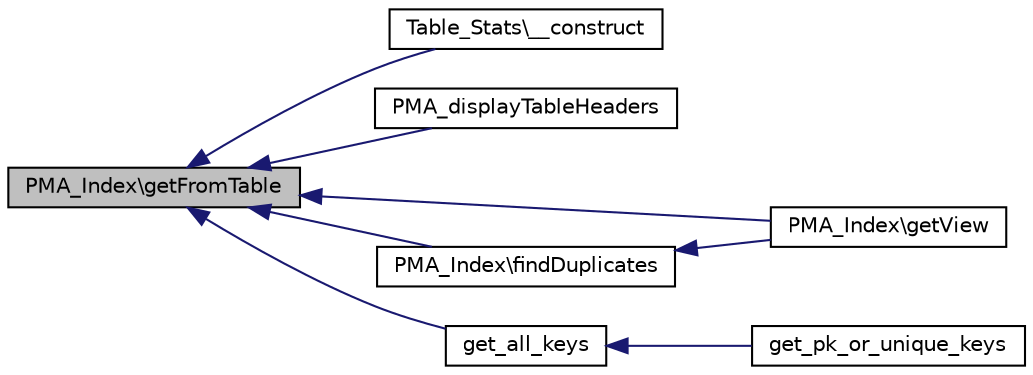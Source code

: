 digraph G
{
  edge [fontname="Helvetica",fontsize="10",labelfontname="Helvetica",labelfontsize="10"];
  node [fontname="Helvetica",fontsize="10",shape=record];
  rankdir="LR";
  Node1 [label="PMA_Index\\getFromTable",height=0.2,width=0.4,color="black", fillcolor="grey75", style="filled" fontcolor="black"];
  Node1 -> Node2 [dir="back",color="midnightblue",fontsize="10",style="solid",fontname="Helvetica"];
  Node2 [label="Table_Stats\\__construct",height=0.2,width=0.4,color="black", fillcolor="white", style="filled",URL="$classTable__Stats.html#a9434b856824f1e3edd57ef9ffe4e83bb",tooltip="The &quot;Table_Stats&quot; constructor."];
  Node1 -> Node3 [dir="back",color="midnightblue",fontsize="10",style="solid",fontname="Helvetica"];
  Node3 [label="PMA_displayTableHeaders",height=0.2,width=0.4,color="black", fillcolor="white", style="filled",URL="$display__tbl_8lib_8php.html#aae4044b44dccb4059685ea603dc52e9e",tooltip="Displays the headers of the results table."];
  Node1 -> Node4 [dir="back",color="midnightblue",fontsize="10",style="solid",fontname="Helvetica"];
  Node4 [label="PMA_Index\\getView",height=0.2,width=0.4,color="black", fillcolor="white", style="filled",URL="$classPMA__Index.html#a0e8e4c5b27a81347e8b81c74fd8a091c",tooltip="Show index data."];
  Node1 -> Node5 [dir="back",color="midnightblue",fontsize="10",style="solid",fontname="Helvetica"];
  Node5 [label="PMA_Index\\findDuplicates",height=0.2,width=0.4,color="black", fillcolor="white", style="filled",URL="$classPMA__Index.html#a1847d139af9eb1afbac836d726f4452b",tooltip="Function to check over array of indexes and look for common problems."];
  Node5 -> Node4 [dir="back",color="midnightblue",fontsize="10",style="solid",fontname="Helvetica"];
  Node1 -> Node6 [dir="back",color="midnightblue",fontsize="10",style="solid",fontname="Helvetica"];
  Node6 [label="get_all_keys",height=0.2,width=0.4,color="black", fillcolor="white", style="filled",URL="$pmd__common_8php.html#a56d6eefe0d8c9933d346c1e75f618970",tooltip="returns all indizes"];
  Node6 -> Node7 [dir="back",color="midnightblue",fontsize="10",style="solid",fontname="Helvetica"];
  Node7 [label="get_pk_or_unique_keys",height=0.2,width=0.4,color="black", fillcolor="white", style="filled",URL="$pmd__common_8php.html#ac425795e101a8f7400f7ef6388bdfacc"];
}

